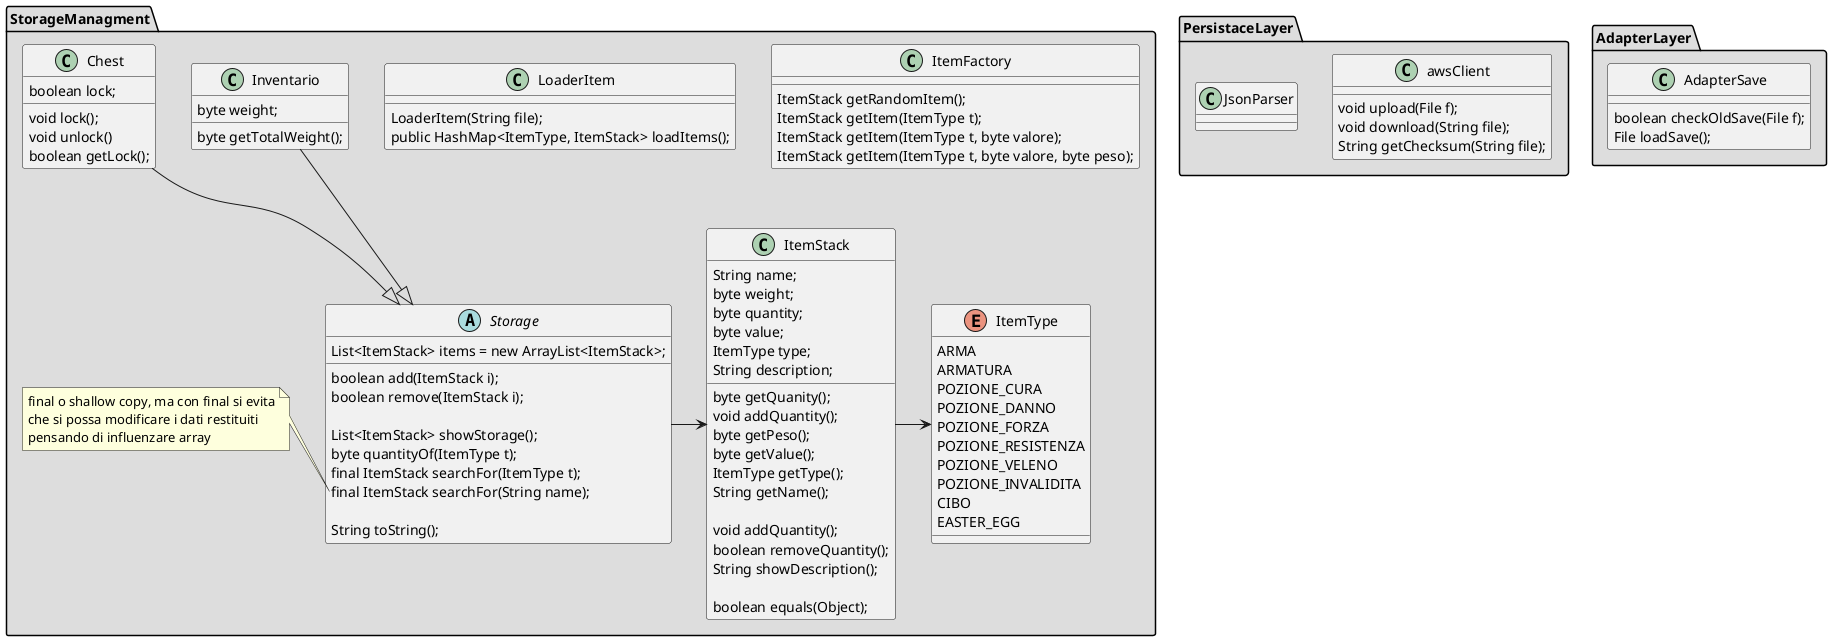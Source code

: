 @startuml
package "StorageManagment" #DDDDDD{  /'songole tipologie elementi'/
class ItemFactory
{
  ItemStack getRandomItem();
  ItemStack getItem(ItemType t);
  ItemStack getItem(ItemType t, byte valore);
  ItemStack getItem(ItemType t, byte valore, byte peso);
}

class LoaderItem{
  LoaderItem(String file);
  public HashMap<ItemType, ItemStack> loadItems();
}

class ItemStack {
  String name;
  byte weight;
  byte quantity;
  byte value;
  ItemType type;   
  String description;
   
  byte getQuanity();
  void addQuantity();
  byte getPeso();
  byte getValue();
  ItemType getType();
  String getName();

  void addQuantity();
  boolean removeQuantity();
  String showDescription();

  boolean equals(Object);
}

enum ItemType{
  ARMA
  ARMATURA
  POZIONE_CURA
  POZIONE_DANNO
  POZIONE_FORZA
  POZIONE_RESISTENZA
  POZIONE_VELENO
  POZIONE_INVALIDITA
  CIBO
  EASTER_EGG
}

/'gestione di infiniti item'/
abstract Storage{   
  List<ItemStack> items = new ArrayList<ItemStack>;

  boolean add(ItemStack i);
  boolean remove(ItemStack i);

  List<ItemStack> showStorage();
  byte quantityOf(ItemType t);
  final ItemStack searchFor(ItemType t);
  final ItemStack searchFor(String name);

  String toString();
}
note left of Storage::"searchFor(String name)"
final o shallow copy, ma con final si evita
che si possa modificare i dati restituiti
pensando di influenzare array
end note

class Inventario{
  byte weight;
  byte getTotalWeight();
}

class Chest{
  boolean lock;
  
  void lock();
  void unlock()
  boolean getLock();

}

}
Storage -> ItemStack 
Inventario --|> Storage

Chest --|> Storage
ItemStack -> ItemType




package PersistaceLayer #DDDDDD{
  class awsClient{
    void upload(File f);
    void download(String file);
    String getChecksum(String file);  
  }

  class JsonParser{
    
  }
  
}

package AdapterLayer #DDDDDD{
  class AdapterSave{
    boolean checkOldSave(File f);
    File loadSave(); /'file'/
  }
}
@enduml
